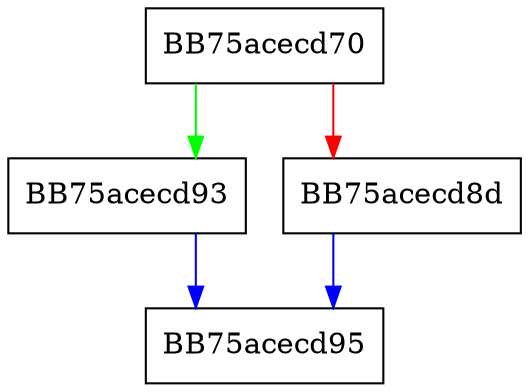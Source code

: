 digraph _Get_deleter {
  node [shape="box"];
  graph [splines=ortho];
  BB75acecd70 -> BB75acecd93 [color="green"];
  BB75acecd70 -> BB75acecd8d [color="red"];
  BB75acecd8d -> BB75acecd95 [color="blue"];
  BB75acecd93 -> BB75acecd95 [color="blue"];
}